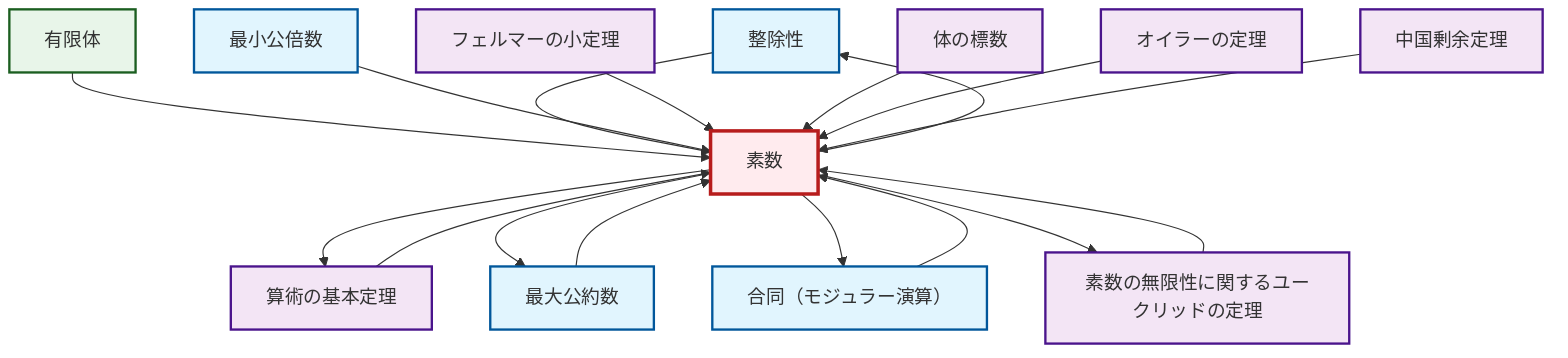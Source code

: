 graph TD
    classDef definition fill:#e1f5fe,stroke:#01579b,stroke-width:2px
    classDef theorem fill:#f3e5f5,stroke:#4a148c,stroke-width:2px
    classDef axiom fill:#fff3e0,stroke:#e65100,stroke-width:2px
    classDef example fill:#e8f5e9,stroke:#1b5e20,stroke-width:2px
    classDef current fill:#ffebee,stroke:#b71c1c,stroke-width:3px
    def-divisibility["整除性"]:::definition
    thm-fundamental-arithmetic["算術の基本定理"]:::theorem
    ex-finite-field["有限体"]:::example
    thm-chinese-remainder["中国剰余定理"]:::theorem
    thm-fermat-little["フェルマーの小定理"]:::theorem
    thm-field-characteristic["体の標数"]:::theorem
    def-lcm["最小公倍数"]:::definition
    thm-euclid-infinitude-primes["素数の無限性に関するユークリッドの定理"]:::theorem
    def-gcd["最大公約数"]:::definition
    def-congruence["合同（モジュラー演算）"]:::definition
    def-prime["素数"]:::definition
    thm-euler["オイラーの定理"]:::theorem
    def-congruence --> def-prime
    def-prime --> thm-fundamental-arithmetic
    ex-finite-field --> def-prime
    thm-euclid-infinitude-primes --> def-prime
    def-prime --> def-gcd
    def-divisibility --> def-prime
    def-prime --> def-divisibility
    def-prime --> def-congruence
    def-lcm --> def-prime
    def-prime --> thm-euclid-infinitude-primes
    thm-fermat-little --> def-prime
    thm-fundamental-arithmetic --> def-prime
    thm-field-characteristic --> def-prime
    def-gcd --> def-prime
    thm-euler --> def-prime
    thm-chinese-remainder --> def-prime
    class def-prime current